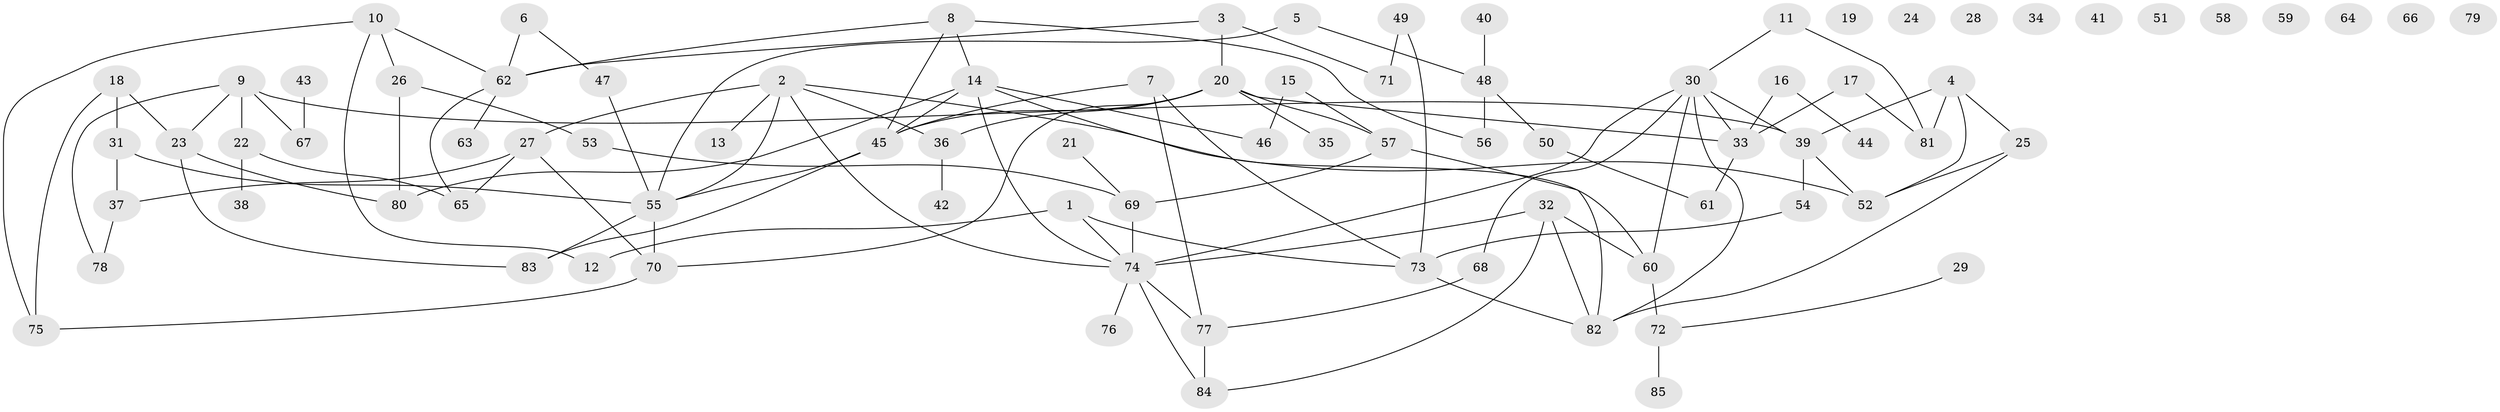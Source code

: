 // coarse degree distribution, {10: 0.06666666666666667, 7: 0.2, 2: 0.13333333333333333, 5: 0.3333333333333333, 8: 0.06666666666666667, 4: 0.06666666666666667, 1: 0.13333333333333333}
// Generated by graph-tools (version 1.1) at 2025/47/03/04/25 22:47:58]
// undirected, 85 vertices, 116 edges
graph export_dot {
  node [color=gray90,style=filled];
  1;
  2;
  3;
  4;
  5;
  6;
  7;
  8;
  9;
  10;
  11;
  12;
  13;
  14;
  15;
  16;
  17;
  18;
  19;
  20;
  21;
  22;
  23;
  24;
  25;
  26;
  27;
  28;
  29;
  30;
  31;
  32;
  33;
  34;
  35;
  36;
  37;
  38;
  39;
  40;
  41;
  42;
  43;
  44;
  45;
  46;
  47;
  48;
  49;
  50;
  51;
  52;
  53;
  54;
  55;
  56;
  57;
  58;
  59;
  60;
  61;
  62;
  63;
  64;
  65;
  66;
  67;
  68;
  69;
  70;
  71;
  72;
  73;
  74;
  75;
  76;
  77;
  78;
  79;
  80;
  81;
  82;
  83;
  84;
  85;
  1 -- 12;
  1 -- 73;
  1 -- 74;
  2 -- 13;
  2 -- 27;
  2 -- 36;
  2 -- 52;
  2 -- 55;
  2 -- 74;
  3 -- 20;
  3 -- 62;
  3 -- 71;
  4 -- 25;
  4 -- 39;
  4 -- 52;
  4 -- 81;
  5 -- 48;
  5 -- 55;
  6 -- 47;
  6 -- 62;
  7 -- 45;
  7 -- 73;
  7 -- 77;
  8 -- 14;
  8 -- 45;
  8 -- 56;
  8 -- 62;
  9 -- 22;
  9 -- 23;
  9 -- 39;
  9 -- 67;
  9 -- 78;
  10 -- 12;
  10 -- 26;
  10 -- 62;
  10 -- 75;
  11 -- 30;
  11 -- 81;
  14 -- 45;
  14 -- 46;
  14 -- 60;
  14 -- 74;
  14 -- 80;
  15 -- 46;
  15 -- 57;
  16 -- 33;
  16 -- 44;
  17 -- 33;
  17 -- 81;
  18 -- 23;
  18 -- 31;
  18 -- 75;
  20 -- 33;
  20 -- 35;
  20 -- 36;
  20 -- 45;
  20 -- 57;
  20 -- 70;
  21 -- 69;
  22 -- 38;
  22 -- 65;
  23 -- 80;
  23 -- 83;
  25 -- 52;
  25 -- 82;
  26 -- 53;
  26 -- 80;
  27 -- 37;
  27 -- 65;
  27 -- 70;
  29 -- 72;
  30 -- 33;
  30 -- 39;
  30 -- 60;
  30 -- 68;
  30 -- 74;
  30 -- 82;
  31 -- 37;
  31 -- 55;
  32 -- 60;
  32 -- 74;
  32 -- 82;
  32 -- 84;
  33 -- 61;
  36 -- 42;
  37 -- 78;
  39 -- 52;
  39 -- 54;
  40 -- 48;
  43 -- 67;
  45 -- 55;
  45 -- 83;
  47 -- 55;
  48 -- 50;
  48 -- 56;
  49 -- 71;
  49 -- 73;
  50 -- 61;
  53 -- 69;
  54 -- 73;
  55 -- 70;
  55 -- 83;
  57 -- 69;
  57 -- 82;
  60 -- 72;
  62 -- 63;
  62 -- 65;
  68 -- 77;
  69 -- 74;
  70 -- 75;
  72 -- 85;
  73 -- 82;
  74 -- 76;
  74 -- 77;
  74 -- 84;
  77 -- 84;
}
